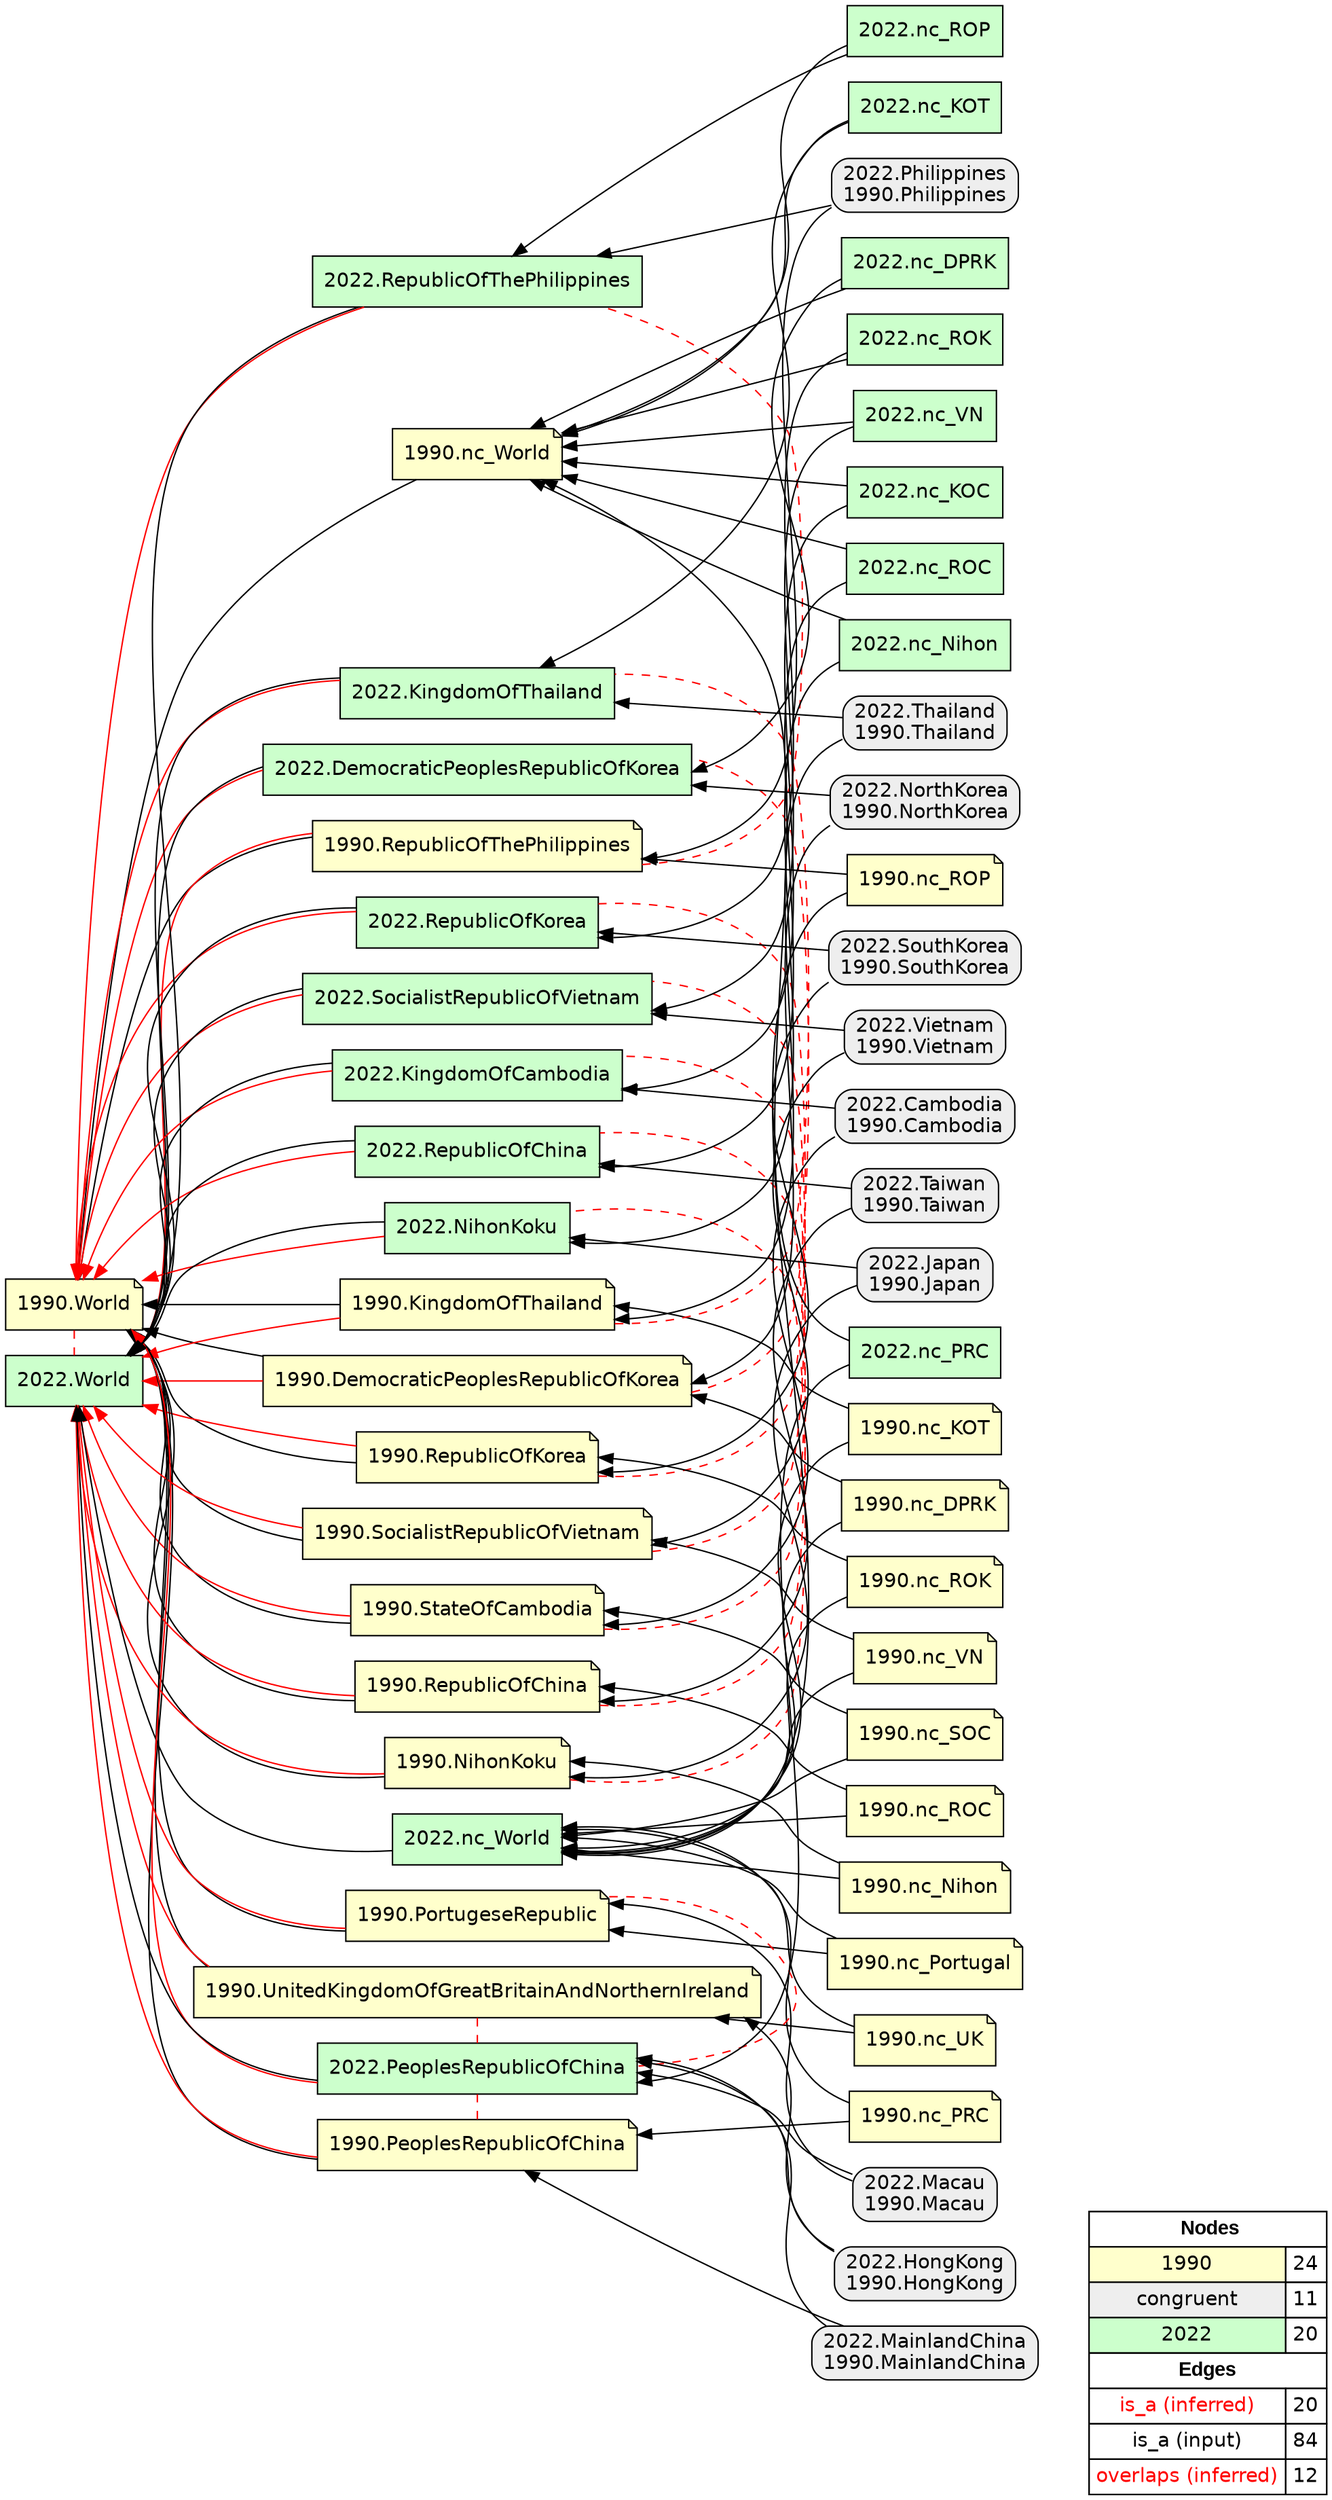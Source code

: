 digraph{
rankdir=RL
node[shape=note style=filled fillcolor="#FFFFCC" fontname="helvetica"] 
"1990.DemocraticPeoplesRepublicOfKorea"
"1990.StateOfCambodia"
"1990.nc_KOT"
"1990.RepublicOfThePhilippines"
"1990.nc_Portugal"
"1990.UnitedKingdomOfGreatBritainAndNorthernIreland"
"1990.nc_VN"
"1990.RepublicOfKorea"
"1990.PeoplesRepublicOfChina"
"1990.NihonKoku"
"1990.nc_PRC"
"1990.nc_UK"
"1990.nc_ROC"
"1990.nc_ROK"
"1990.KingdomOfThailand"
"1990.nc_World"
"1990.World"
"1990.nc_ROP"
"1990.nc_DPRK"
"1990.RepublicOfChina"
"1990.SocialistRepublicOfVietnam"
"1990.nc_SOC"
"1990.nc_Nihon"
"1990.PortugeseRepublic"
node[shape=box style="filled,rounded" fillcolor="#EEEEEE" fontname="helvetica"] 
"2022.Japan\n1990.Japan"
"2022.MainlandChina\n1990.MainlandChina"
"2022.Macau\n1990.Macau"
"2022.SouthKorea\n1990.SouthKorea"
"2022.Thailand\n1990.Thailand"
"2022.NorthKorea\n1990.NorthKorea"
"2022.Cambodia\n1990.Cambodia"
"2022.Vietnam\n1990.Vietnam"
"2022.Philippines\n1990.Philippines"
"2022.Taiwan\n1990.Taiwan"
"2022.HongKong\n1990.HongKong"
node[shape=box style=filled fillcolor="#CCFFCC" fontname="helvetica"] 
"2022.nc_VN"
"2022.nc_World"
"2022.SocialistRepublicOfVietnam"
"2022.RepublicOfKorea"
"2022.DemocraticPeoplesRepublicOfKorea"
"2022.PeoplesRepublicOfChina"
"2022.RepublicOfChina"
"2022.RepublicOfThePhilippines"
"2022.nc_Nihon"
"2022.nc_DPRK"
"2022.NihonKoku"
"2022.World"
"2022.KingdomOfThailand"
"2022.nc_PRC"
"2022.nc_ROK"
"2022.nc_KOC"
"2022.nc_ROC"
"2022.nc_KOT"
"2022.nc_ROP"
"2022.KingdomOfCambodia"
edge[arrowhead=normal style=solid color="#FF0000" constraint=true penwidth=1]
"1990.PeoplesRepublicOfChina" -> "2022.World"
"1990.PortugeseRepublic" -> "2022.World"
"2022.NihonKoku" -> "1990.World"
"2022.PeoplesRepublicOfChina" -> "1990.World"
"2022.KingdomOfCambodia" -> "1990.World"
"1990.RepublicOfThePhilippines" -> "2022.World"
"1990.DemocraticPeoplesRepublicOfKorea" -> "2022.World"
"2022.DemocraticPeoplesRepublicOfKorea" -> "1990.World"
"1990.RepublicOfKorea" -> "2022.World"
"2022.SocialistRepublicOfVietnam" -> "1990.World"
"2022.RepublicOfChina" -> "1990.World"
"1990.RepublicOfChina" -> "2022.World"
"1990.UnitedKingdomOfGreatBritainAndNorthernIreland" -> "2022.World"
"1990.SocialistRepublicOfVietnam" -> "2022.World"
"1990.KingdomOfThailand" -> "2022.World"
"2022.RepublicOfKorea" -> "1990.World"
"2022.RepublicOfThePhilippines" -> "1990.World"
"1990.NihonKoku" -> "2022.World"
"2022.KingdomOfThailand" -> "1990.World"
"1990.StateOfCambodia" -> "2022.World"
edge[arrowhead=normal style=solid color="#000000" constraint=true penwidth=1]
"2022.Japan\n1990.Japan" -> "1990.NihonKoku"
"2022.nc_ROC" -> "2022.RepublicOfChina"
"2022.nc_DPRK" -> "2022.DemocraticPeoplesRepublicOfKorea"
"1990.nc_ROC" -> "2022.nc_World"
"2022.nc_VN" -> "2022.SocialistRepublicOfVietnam"
"1990.SocialistRepublicOfVietnam" -> "1990.World"
"2022.nc_KOC" -> "1990.nc_World"
"1990.nc_DPRK" -> "1990.DemocraticPeoplesRepublicOfKorea"
"1990.nc_KOT" -> "2022.nc_World"
"2022.Philippines\n1990.Philippines" -> "1990.RepublicOfThePhilippines"
"1990.nc_DPRK" -> "2022.nc_World"
"1990.nc_Portugal" -> "2022.nc_World"
"1990.UnitedKingdomOfGreatBritainAndNorthernIreland" -> "1990.World"
"1990.KingdomOfThailand" -> "1990.World"
"2022.nc_ROK" -> "2022.RepublicOfKorea"
"2022.nc_KOT" -> "1990.nc_World"
"1990.nc_World" -> "1990.World"
"2022.nc_Nihon" -> "2022.NihonKoku"
"2022.RepublicOfChina" -> "2022.World"
"2022.SocialistRepublicOfVietnam" -> "2022.World"
"2022.nc_DPRK" -> "1990.nc_World"
"2022.nc_KOT" -> "2022.KingdomOfThailand"
"2022.Taiwan\n1990.Taiwan" -> "2022.RepublicOfChina"
"2022.HongKong\n1990.HongKong" -> "1990.UnitedKingdomOfGreatBritainAndNorthernIreland"
"1990.PortugeseRepublic" -> "1990.World"
"2022.KingdomOfCambodia" -> "2022.World"
"1990.nc_VN" -> "1990.SocialistRepublicOfVietnam"
"2022.Cambodia\n1990.Cambodia" -> "2022.KingdomOfCambodia"
"1990.nc_SOC" -> "1990.StateOfCambodia"
"2022.RepublicOfKorea" -> "2022.World"
"2022.HongKong\n1990.HongKong" -> "2022.PeoplesRepublicOfChina"
"2022.nc_ROK" -> "1990.nc_World"
"1990.DemocraticPeoplesRepublicOfKorea" -> "1990.World"
"1990.nc_UK" -> "1990.UnitedKingdomOfGreatBritainAndNorthernIreland"
"1990.nc_Portugal" -> "1990.PortugeseRepublic"
"2022.nc_Nihon" -> "1990.nc_World"
"2022.nc_VN" -> "1990.nc_World"
"2022.nc_ROP" -> "1990.nc_World"
"2022.NorthKorea\n1990.NorthKorea" -> "2022.DemocraticPeoplesRepublicOfKorea"
"1990.nc_ROC" -> "1990.RepublicOfChina"
"1990.nc_Nihon" -> "2022.nc_World"
"1990.StateOfCambodia" -> "1990.World"
"2022.nc_ROC" -> "1990.nc_World"
"2022.NorthKorea\n1990.NorthKorea" -> "1990.DemocraticPeoplesRepublicOfKorea"
"2022.NihonKoku" -> "2022.World"
"2022.Vietnam\n1990.Vietnam" -> "1990.SocialistRepublicOfVietnam"
"1990.RepublicOfThePhilippines" -> "1990.World"
"2022.Philippines\n1990.Philippines" -> "2022.RepublicOfThePhilippines"
"1990.PeoplesRepublicOfChina" -> "1990.World"
"1990.nc_ROP" -> "1990.RepublicOfThePhilippines"
"2022.nc_ROP" -> "2022.RepublicOfThePhilippines"
"2022.Macau\n1990.Macau" -> "1990.PortugeseRepublic"
"1990.nc_SOC" -> "2022.nc_World"
"1990.RepublicOfChina" -> "1990.World"
"1990.nc_ROK" -> "1990.RepublicOfKorea"
"1990.nc_VN" -> "2022.nc_World"
"2022.Thailand\n1990.Thailand" -> "1990.KingdomOfThailand"
"2022.nc_World" -> "2022.World"
"2022.Vietnam\n1990.Vietnam" -> "2022.SocialistRepublicOfVietnam"
"2022.MainlandChina\n1990.MainlandChina" -> "1990.PeoplesRepublicOfChina"
"1990.nc_ROP" -> "2022.nc_World"
"1990.NihonKoku" -> "1990.World"
"2022.RepublicOfThePhilippines" -> "2022.World"
"1990.nc_UK" -> "2022.nc_World"
"2022.Thailand\n1990.Thailand" -> "2022.KingdomOfThailand"
"2022.MainlandChina\n1990.MainlandChina" -> "2022.PeoplesRepublicOfChina"
"2022.Cambodia\n1990.Cambodia" -> "1990.StateOfCambodia"
"2022.PeoplesRepublicOfChina" -> "2022.World"
"1990.RepublicOfKorea" -> "1990.World"
"2022.nc_PRC" -> "1990.nc_World"
"1990.nc_KOT" -> "1990.KingdomOfThailand"
"2022.Macau\n1990.Macau" -> "2022.PeoplesRepublicOfChina"
"2022.Japan\n1990.Japan" -> "2022.NihonKoku"
"1990.nc_PRC" -> "1990.PeoplesRepublicOfChina"
"1990.nc_Nihon" -> "1990.NihonKoku"
"1990.nc_ROK" -> "2022.nc_World"
"2022.KingdomOfThailand" -> "2022.World"
"2022.DemocraticPeoplesRepublicOfKorea" -> "2022.World"
"2022.nc_KOC" -> "2022.KingdomOfCambodia"
"2022.SouthKorea\n1990.SouthKorea" -> "2022.RepublicOfKorea"
"2022.Taiwan\n1990.Taiwan" -> "1990.RepublicOfChina"
"2022.SouthKorea\n1990.SouthKorea" -> "1990.RepublicOfKorea"
"2022.nc_PRC" -> "2022.PeoplesRepublicOfChina"
"1990.nc_PRC" -> "2022.nc_World"
edge[arrowhead=normal style=dotted color="#000000" constraint=true penwidth=1]
edge[arrowhead=none style=dashed color="#FF0000" constraint=false penwidth=1]
"1990.NihonKoku" -> "2022.NihonKoku"
"1990.StateOfCambodia" -> "2022.KingdomOfCambodia"
"1990.PortugeseRepublic" -> "2022.PeoplesRepublicOfChina"
"1990.DemocraticPeoplesRepublicOfKorea" -> "2022.DemocraticPeoplesRepublicOfKorea"
"1990.RepublicOfChina" -> "2022.RepublicOfChina"
"1990.SocialistRepublicOfVietnam" -> "2022.SocialistRepublicOfVietnam"
"1990.PeoplesRepublicOfChina" -> "2022.PeoplesRepublicOfChina"
"1990.World" -> "2022.World"
"1990.RepublicOfKorea" -> "2022.RepublicOfKorea"
"1990.KingdomOfThailand" -> "2022.KingdomOfThailand"
"1990.UnitedKingdomOfGreatBritainAndNorthernIreland" -> "2022.PeoplesRepublicOfChina"
"1990.RepublicOfThePhilippines" -> "2022.RepublicOfThePhilippines"
node[shape=box] 
{rank=source Legend [fillcolor= white margin=0 label=< 
 <TABLE BORDER="0" CELLBORDER="1" CELLSPACING="0" CELLPADDING="4"> 
<TR> <TD COLSPAN="2"><font face="Arial Black"> Nodes</font></TD> </TR> 
<TR> 
 <TD bgcolor="#FFFFCC" fontname="helvetica">1990</TD> 
 <TD>24</TD> 
 </TR> 
<TR> 
 <TD bgcolor="#EEEEEE" fontname="helvetica">congruent</TD> 
 <TD>11</TD> 
 </TR> 
<TR> 
 <TD bgcolor="#CCFFCC" fontname="helvetica">2022</TD> 
 <TD>20</TD> 
 </TR> 
<TR> <TD COLSPAN="2"><font face = "Arial Black"> Edges </font></TD> </TR> 
<TR> 
 <TD><font color ="#FF0000">is_a (inferred)</font></TD><TD>20</TD>
</TR>
<TR> 
 <TD><font color ="#000000">is_a (input)</font></TD><TD>84</TD>
</TR>
<TR> 
 <TD><font color ="#FF0000">overlaps (inferred)</font></TD><TD>12</TD>
</TR>
</TABLE> 
 >] } 
}